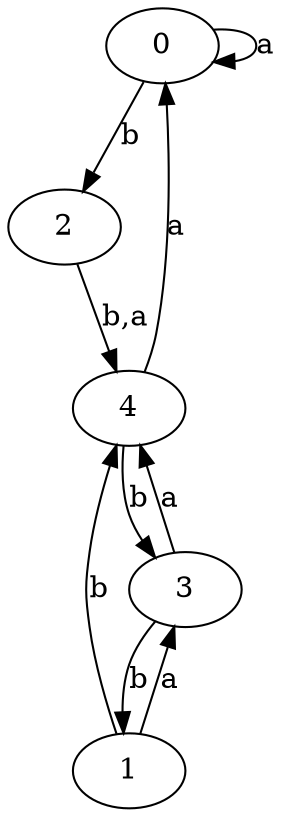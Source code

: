 digraph {
 ranksep=0.5;
 d2tdocpreamble = "\usetikzlibrary{automata}";
 d2tfigpreamble = "\tikzstyle{every state}= [ draw=blue!50,very thick,fill=blue!20]  \tikzstyle{auto}= [fill=white]";
 node [style="state"];
 edge [lblstyle="auto",topath="bend right", len=4  ]
  "0" [label="0",style = "state, accepting"];
  "1" [label="1",style = "state, initial"];
  "2" [label="2",];
  "3" [label="3",];
  "4" [label="4",];
  "0" -> "0" [label="a",topath="loop above"];
  "0" -> "2" [label="b"];
  "1" -> "3" [label="a"];
  "1" -> "4" [label="b"];
  "2" -> "4" [label="b,a"];
  "3" -> "1" [label="b"];
  "3" -> "4" [label="a"];
  "4" -> "0" [label="a"];
  "4" -> "3" [label="b"];
}